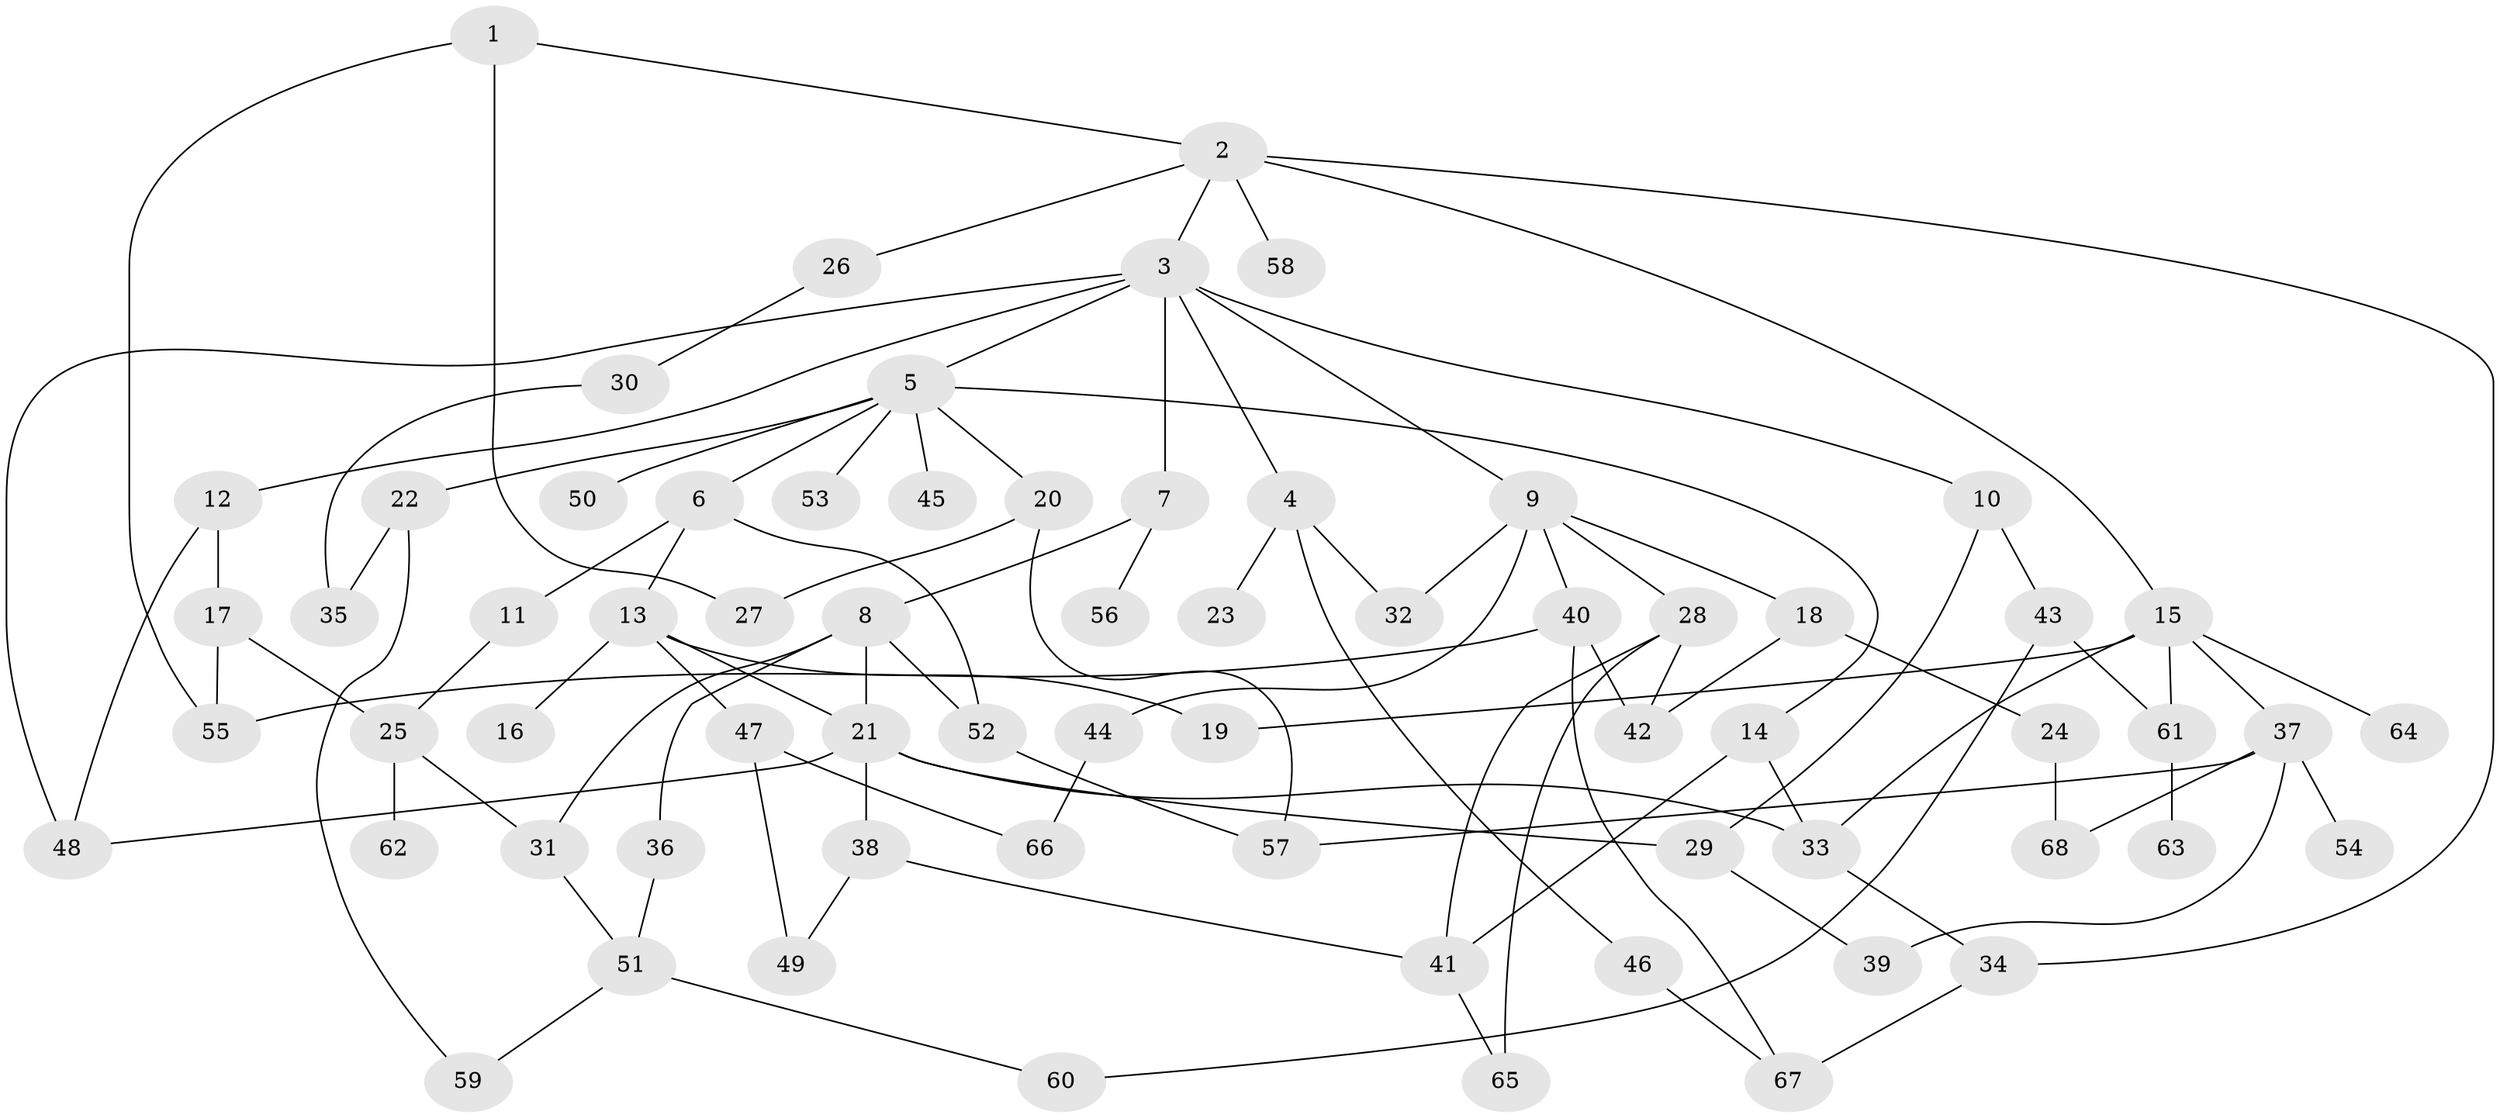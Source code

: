// coarse degree distribution, {3: 0.24444444444444444, 6: 0.06666666666666667, 11: 0.022222222222222223, 9: 0.022222222222222223, 5: 0.1111111111111111, 4: 0.13333333333333333, 1: 0.24444444444444444, 7: 0.022222222222222223, 2: 0.13333333333333333}
// Generated by graph-tools (version 1.1) at 2025/41/03/06/25 10:41:29]
// undirected, 68 vertices, 100 edges
graph export_dot {
graph [start="1"]
  node [color=gray90,style=filled];
  1;
  2;
  3;
  4;
  5;
  6;
  7;
  8;
  9;
  10;
  11;
  12;
  13;
  14;
  15;
  16;
  17;
  18;
  19;
  20;
  21;
  22;
  23;
  24;
  25;
  26;
  27;
  28;
  29;
  30;
  31;
  32;
  33;
  34;
  35;
  36;
  37;
  38;
  39;
  40;
  41;
  42;
  43;
  44;
  45;
  46;
  47;
  48;
  49;
  50;
  51;
  52;
  53;
  54;
  55;
  56;
  57;
  58;
  59;
  60;
  61;
  62;
  63;
  64;
  65;
  66;
  67;
  68;
  1 -- 2;
  1 -- 27;
  1 -- 55;
  2 -- 3;
  2 -- 15;
  2 -- 26;
  2 -- 34;
  2 -- 58;
  3 -- 4;
  3 -- 5;
  3 -- 7;
  3 -- 9;
  3 -- 10;
  3 -- 12;
  3 -- 48;
  4 -- 23;
  4 -- 46;
  4 -- 32;
  5 -- 6;
  5 -- 14;
  5 -- 20;
  5 -- 22;
  5 -- 45;
  5 -- 50;
  5 -- 53;
  6 -- 11;
  6 -- 13;
  6 -- 52;
  7 -- 8;
  7 -- 56;
  8 -- 31;
  8 -- 36;
  8 -- 52;
  8 -- 21;
  9 -- 18;
  9 -- 28;
  9 -- 32;
  9 -- 40;
  9 -- 44;
  10 -- 43;
  10 -- 29;
  11 -- 25;
  12 -- 17;
  12 -- 48;
  13 -- 16;
  13 -- 19;
  13 -- 21;
  13 -- 47;
  14 -- 33;
  14 -- 41;
  15 -- 33;
  15 -- 37;
  15 -- 64;
  15 -- 61;
  15 -- 19;
  17 -- 25;
  17 -- 55;
  18 -- 24;
  18 -- 42;
  20 -- 57;
  20 -- 27;
  21 -- 29;
  21 -- 38;
  21 -- 33;
  21 -- 48;
  22 -- 35;
  22 -- 59;
  24 -- 68;
  25 -- 62;
  25 -- 31;
  26 -- 30;
  28 -- 41;
  28 -- 42;
  28 -- 65;
  29 -- 39;
  30 -- 35;
  31 -- 51;
  33 -- 34;
  34 -- 67;
  36 -- 51;
  37 -- 39;
  37 -- 54;
  37 -- 57;
  37 -- 68;
  38 -- 41;
  38 -- 49;
  40 -- 42;
  40 -- 55;
  40 -- 67;
  41 -- 65;
  43 -- 61;
  43 -- 60;
  44 -- 66;
  46 -- 67;
  47 -- 66;
  47 -- 49;
  51 -- 60;
  51 -- 59;
  52 -- 57;
  61 -- 63;
}
